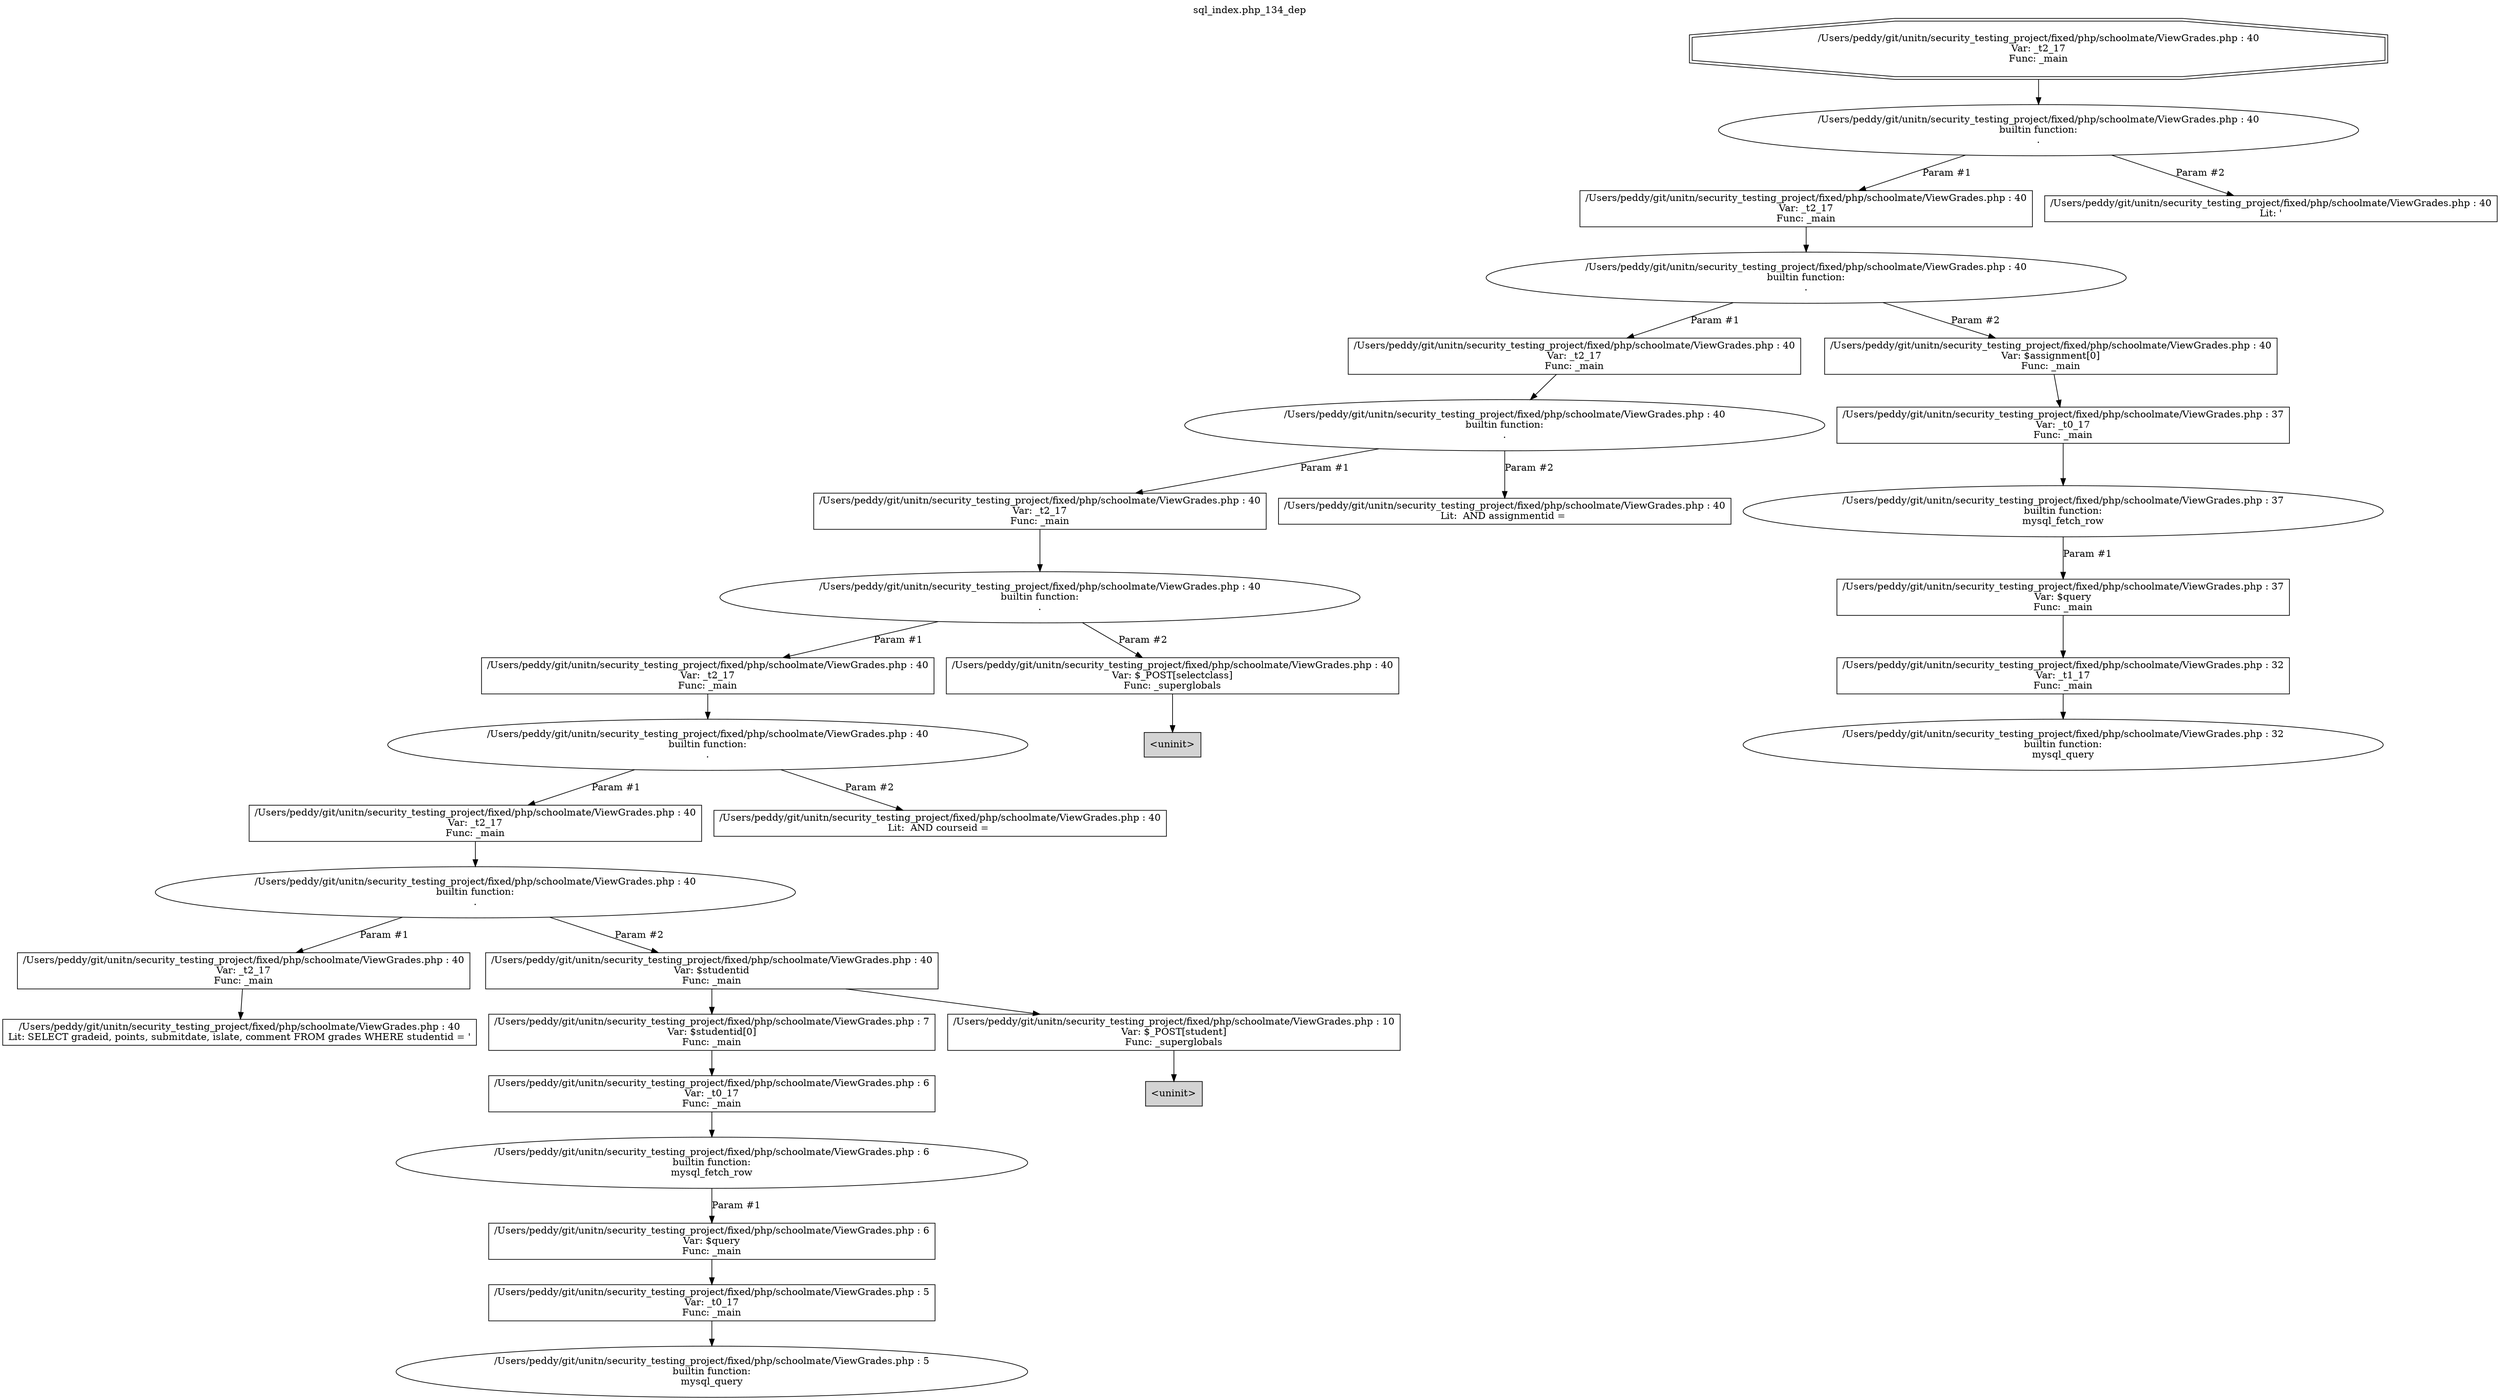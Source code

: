 digraph cfg {
  label="sql_index.php_134_dep";
  labelloc=t;
  n1 [shape=doubleoctagon, label="/Users/peddy/git/unitn/security_testing_project/fixed/php/schoolmate/ViewGrades.php : 40\nVar: _t2_17\nFunc: _main\n"];
  n2 [shape=ellipse, label="/Users/peddy/git/unitn/security_testing_project/fixed/php/schoolmate/ViewGrades.php : 40\nbuiltin function:\n.\n"];
  n3 [shape=box, label="/Users/peddy/git/unitn/security_testing_project/fixed/php/schoolmate/ViewGrades.php : 40\nVar: _t2_17\nFunc: _main\n"];
  n4 [shape=ellipse, label="/Users/peddy/git/unitn/security_testing_project/fixed/php/schoolmate/ViewGrades.php : 40\nbuiltin function:\n.\n"];
  n5 [shape=box, label="/Users/peddy/git/unitn/security_testing_project/fixed/php/schoolmate/ViewGrades.php : 40\nVar: _t2_17\nFunc: _main\n"];
  n6 [shape=ellipse, label="/Users/peddy/git/unitn/security_testing_project/fixed/php/schoolmate/ViewGrades.php : 40\nbuiltin function:\n.\n"];
  n7 [shape=box, label="/Users/peddy/git/unitn/security_testing_project/fixed/php/schoolmate/ViewGrades.php : 40\nVar: _t2_17\nFunc: _main\n"];
  n8 [shape=ellipse, label="/Users/peddy/git/unitn/security_testing_project/fixed/php/schoolmate/ViewGrades.php : 40\nbuiltin function:\n.\n"];
  n9 [shape=box, label="/Users/peddy/git/unitn/security_testing_project/fixed/php/schoolmate/ViewGrades.php : 40\nVar: _t2_17\nFunc: _main\n"];
  n10 [shape=ellipse, label="/Users/peddy/git/unitn/security_testing_project/fixed/php/schoolmate/ViewGrades.php : 40\nbuiltin function:\n.\n"];
  n11 [shape=box, label="/Users/peddy/git/unitn/security_testing_project/fixed/php/schoolmate/ViewGrades.php : 40\nVar: _t2_17\nFunc: _main\n"];
  n12 [shape=ellipse, label="/Users/peddy/git/unitn/security_testing_project/fixed/php/schoolmate/ViewGrades.php : 40\nbuiltin function:\n.\n"];
  n13 [shape=box, label="/Users/peddy/git/unitn/security_testing_project/fixed/php/schoolmate/ViewGrades.php : 40\nVar: _t2_17\nFunc: _main\n"];
  n14 [shape=box, label="/Users/peddy/git/unitn/security_testing_project/fixed/php/schoolmate/ViewGrades.php : 40\nLit: SELECT gradeid, points, submitdate, islate, comment FROM grades WHERE studentid = '\n"];
  n15 [shape=box, label="/Users/peddy/git/unitn/security_testing_project/fixed/php/schoolmate/ViewGrades.php : 40\nVar: $studentid\nFunc: _main\n"];
  n16 [shape=box, label="/Users/peddy/git/unitn/security_testing_project/fixed/php/schoolmate/ViewGrades.php : 7\nVar: $studentid[0]\nFunc: _main\n"];
  n17 [shape=box, label="/Users/peddy/git/unitn/security_testing_project/fixed/php/schoolmate/ViewGrades.php : 6\nVar: _t0_17\nFunc: _main\n"];
  n18 [shape=ellipse, label="/Users/peddy/git/unitn/security_testing_project/fixed/php/schoolmate/ViewGrades.php : 6\nbuiltin function:\nmysql_fetch_row\n"];
  n19 [shape=box, label="/Users/peddy/git/unitn/security_testing_project/fixed/php/schoolmate/ViewGrades.php : 6\nVar: $query\nFunc: _main\n"];
  n20 [shape=box, label="/Users/peddy/git/unitn/security_testing_project/fixed/php/schoolmate/ViewGrades.php : 5\nVar: _t0_17\nFunc: _main\n"];
  n21 [shape=ellipse, label="/Users/peddy/git/unitn/security_testing_project/fixed/php/schoolmate/ViewGrades.php : 5\nbuiltin function:\nmysql_query\n"];
  n22 [shape=box, label="/Users/peddy/git/unitn/security_testing_project/fixed/php/schoolmate/ViewGrades.php : 10\nVar: $_POST[student]\nFunc: _superglobals\n"];
  n23 [shape=box, label="<uninit>",style=filled];
  n24 [shape=box, label="/Users/peddy/git/unitn/security_testing_project/fixed/php/schoolmate/ViewGrades.php : 40\nLit:  AND courseid = \n"];
  n25 [shape=box, label="/Users/peddy/git/unitn/security_testing_project/fixed/php/schoolmate/ViewGrades.php : 40\nVar: $_POST[selectclass]\nFunc: _superglobals\n"];
  n26 [shape=box, label="<uninit>",style=filled];
  n27 [shape=box, label="/Users/peddy/git/unitn/security_testing_project/fixed/php/schoolmate/ViewGrades.php : 40\nLit:  AND assignmentid = \n"];
  n28 [shape=box, label="/Users/peddy/git/unitn/security_testing_project/fixed/php/schoolmate/ViewGrades.php : 40\nVar: $assignment[0]\nFunc: _main\n"];
  n29 [shape=box, label="/Users/peddy/git/unitn/security_testing_project/fixed/php/schoolmate/ViewGrades.php : 37\nVar: _t0_17\nFunc: _main\n"];
  n30 [shape=ellipse, label="/Users/peddy/git/unitn/security_testing_project/fixed/php/schoolmate/ViewGrades.php : 37\nbuiltin function:\nmysql_fetch_row\n"];
  n31 [shape=box, label="/Users/peddy/git/unitn/security_testing_project/fixed/php/schoolmate/ViewGrades.php : 37\nVar: $query\nFunc: _main\n"];
  n32 [shape=box, label="/Users/peddy/git/unitn/security_testing_project/fixed/php/schoolmate/ViewGrades.php : 32\nVar: _t1_17\nFunc: _main\n"];
  n33 [shape=ellipse, label="/Users/peddy/git/unitn/security_testing_project/fixed/php/schoolmate/ViewGrades.php : 32\nbuiltin function:\nmysql_query\n"];
  n34 [shape=box, label="/Users/peddy/git/unitn/security_testing_project/fixed/php/schoolmate/ViewGrades.php : 40\nLit: '\n"];
  n1 -> n2;
  n3 -> n4;
  n5 -> n6;
  n7 -> n8;
  n9 -> n10;
  n11 -> n12;
  n13 -> n14;
  n12 -> n13[label="Param #1"];
  n12 -> n15[label="Param #2"];
  n17 -> n18;
  n20 -> n21;
  n19 -> n20;
  n18 -> n19[label="Param #1"];
  n16 -> n17;
  n15 -> n16;
  n15 -> n22;
  n22 -> n23;
  n10 -> n11[label="Param #1"];
  n10 -> n24[label="Param #2"];
  n8 -> n9[label="Param #1"];
  n8 -> n25[label="Param #2"];
  n25 -> n26;
  n6 -> n7[label="Param #1"];
  n6 -> n27[label="Param #2"];
  n4 -> n5[label="Param #1"];
  n4 -> n28[label="Param #2"];
  n29 -> n30;
  n32 -> n33;
  n31 -> n32;
  n30 -> n31[label="Param #1"];
  n28 -> n29;
  n2 -> n3[label="Param #1"];
  n2 -> n34[label="Param #2"];
}
